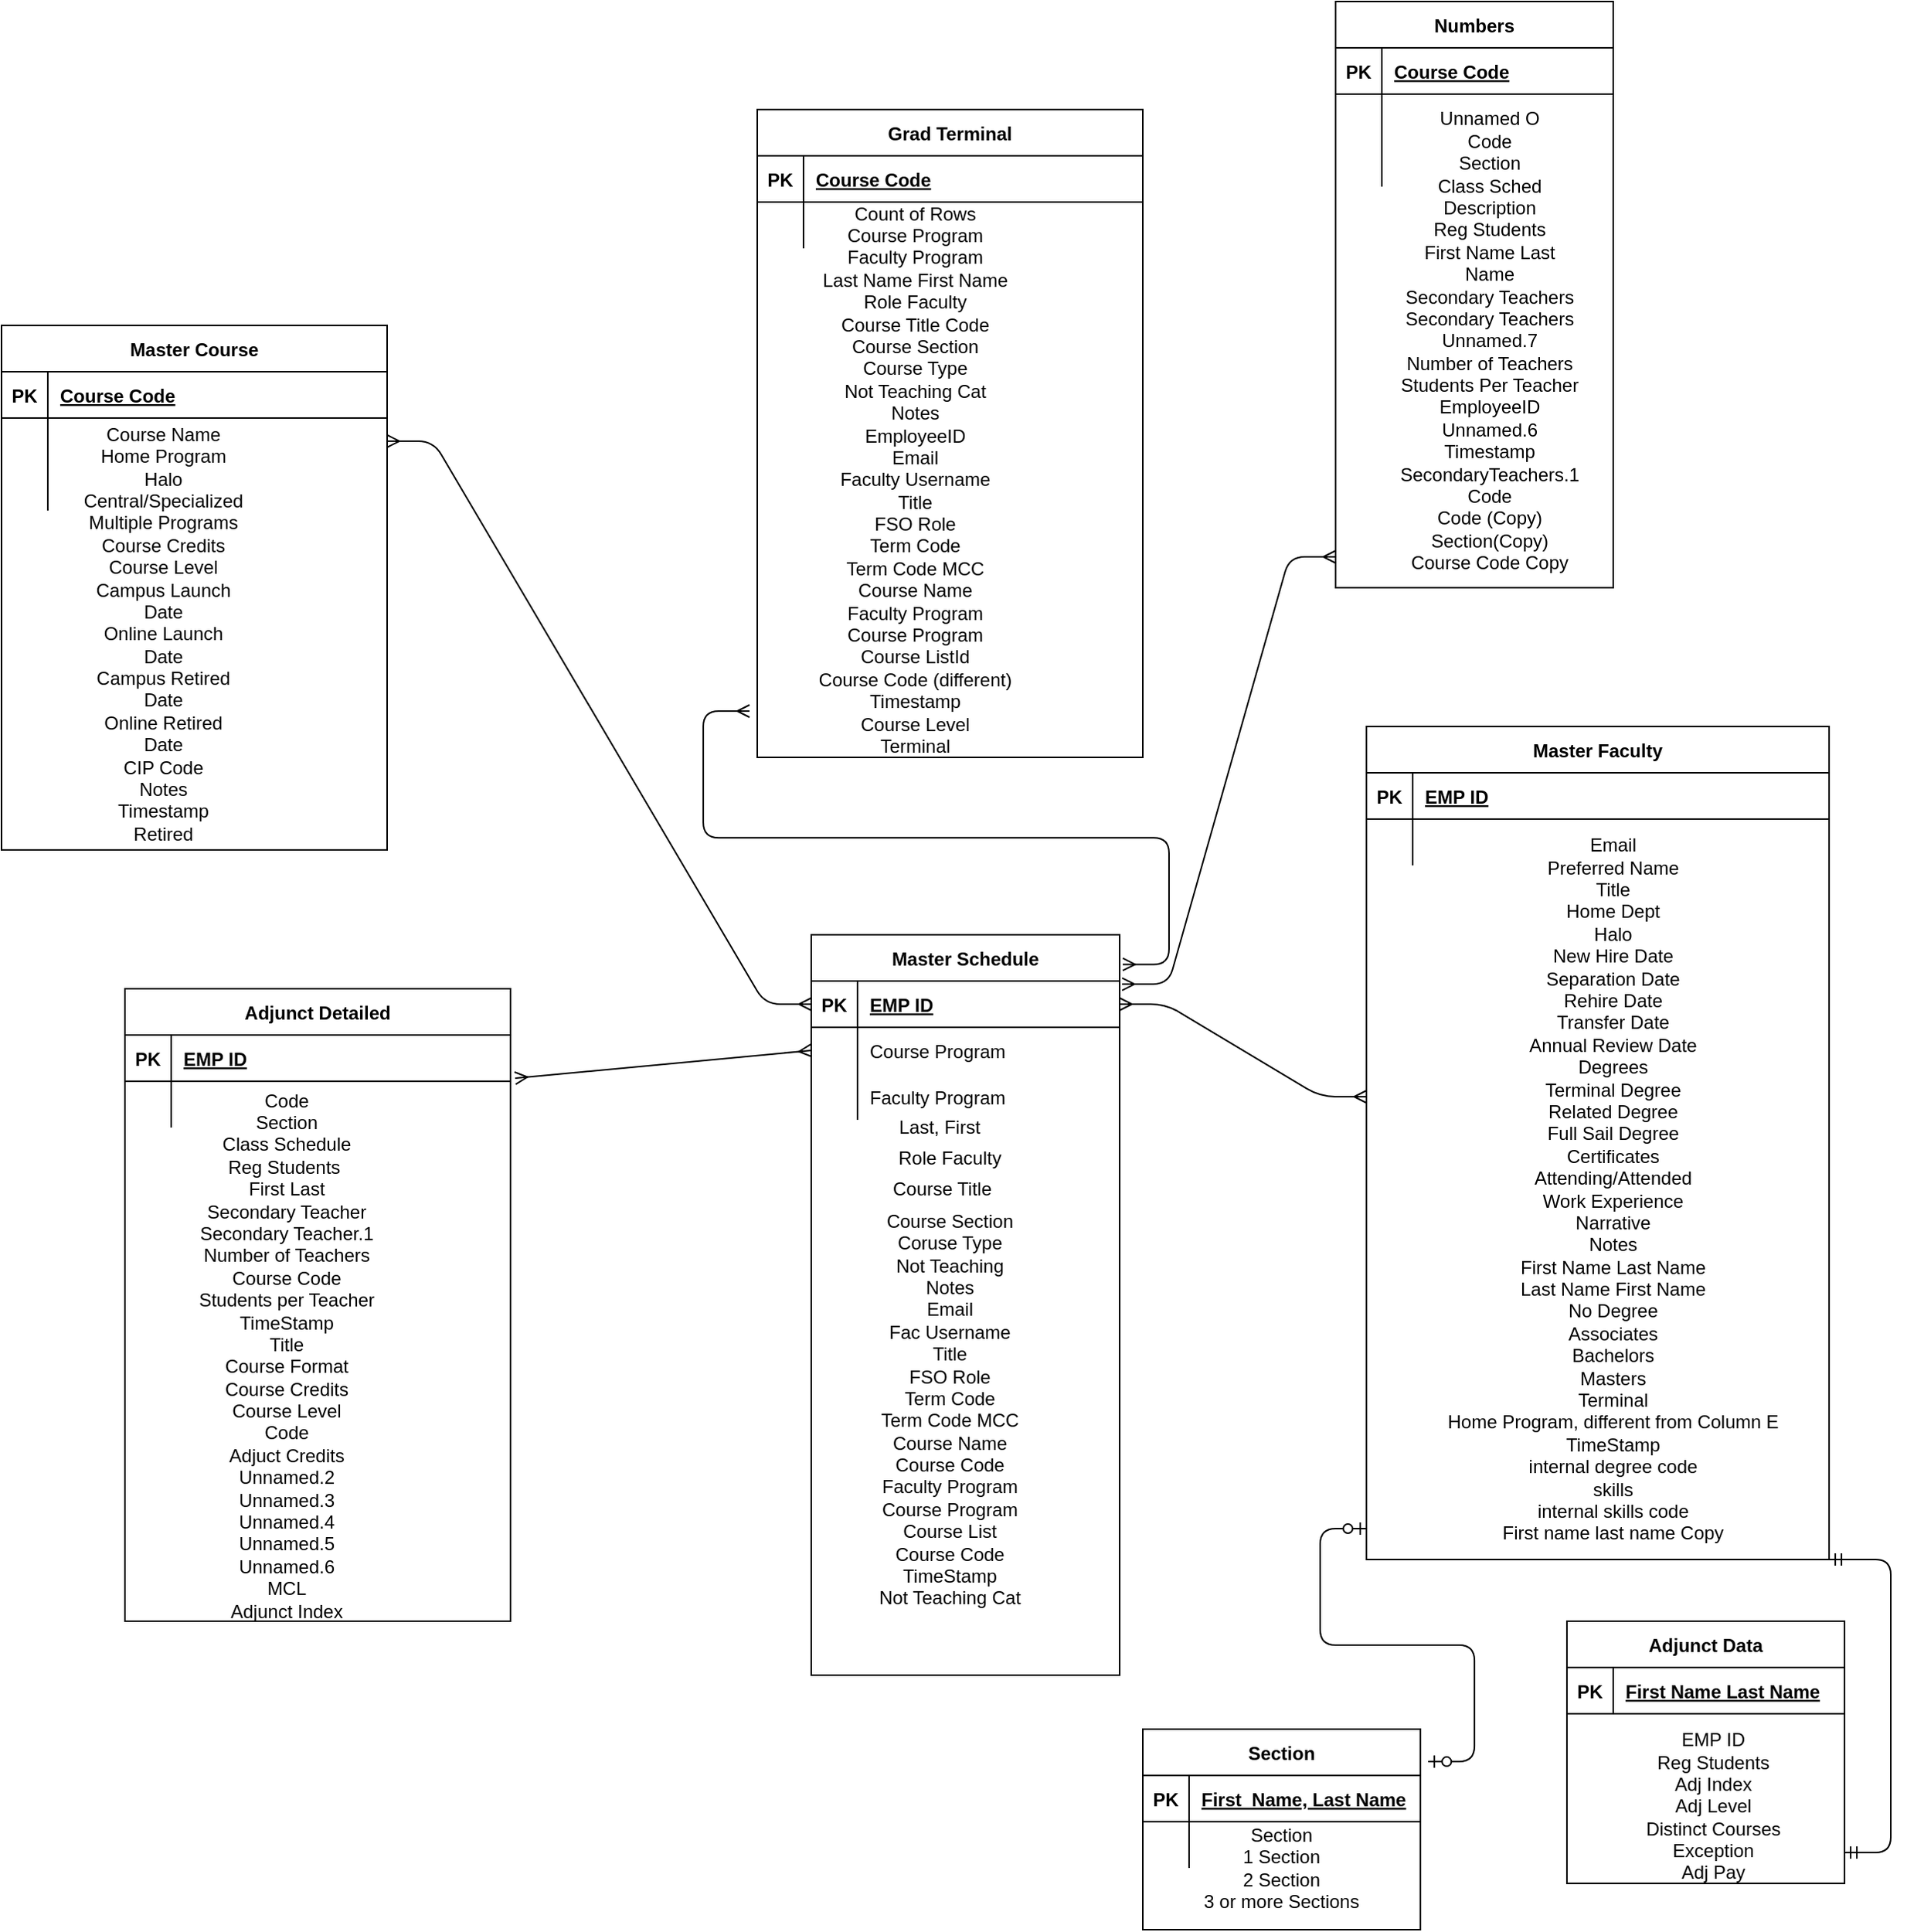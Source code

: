 <mxfile version="15.0.3" type="device"><diagram id="R2lEEEUBdFMjLlhIrx00" name="Page-1"><mxGraphModel dx="2188" dy="1222" grid="1" gridSize="10" guides="1" tooltips="1" connect="1" arrows="1" fold="1" page="1" pageScale="1" pageWidth="1500" pageHeight="2500" math="0" shadow="0" extFonts="Permanent Marker^https://fonts.googleapis.com/css?family=Permanent+Marker"><root><mxCell id="0"/><mxCell id="1" parent="0"/><mxCell id="C-vyLk0tnHw3VtMMgP7b-12" value="" style="edgeStyle=entityRelationEdgeStyle;endArrow=ERmany;startArrow=ERmany;endFill=0;startFill=0;" parent="1" source="C-vyLk0tnHw3VtMMgP7b-3" target="C-vyLk0tnHw3VtMMgP7b-17" edge="1"><mxGeometry width="100" height="100" relative="1" as="geometry"><mxPoint x="400" y="180" as="sourcePoint"/><mxPoint x="460" y="205" as="targetPoint"/></mxGeometry></mxCell><mxCell id="C-vyLk0tnHw3VtMMgP7b-2" value="Master Schedule" style="shape=table;startSize=30;container=1;collapsible=1;childLayout=tableLayout;fixedRows=1;rowLines=0;fontStyle=1;align=center;resizeLast=1;" parent="1" vertex="1"><mxGeometry x="690" y="855" width="200" height="480" as="geometry"/></mxCell><mxCell id="C-vyLk0tnHw3VtMMgP7b-3" value="" style="shape=partialRectangle;collapsible=0;dropTarget=0;pointerEvents=0;fillColor=none;points=[[0,0.5],[1,0.5]];portConstraint=eastwest;top=0;left=0;right=0;bottom=1;" parent="C-vyLk0tnHw3VtMMgP7b-2" vertex="1"><mxGeometry y="30" width="200" height="30" as="geometry"/></mxCell><mxCell id="C-vyLk0tnHw3VtMMgP7b-4" value="PK" style="shape=partialRectangle;overflow=hidden;connectable=0;fillColor=none;top=0;left=0;bottom=0;right=0;fontStyle=1;" parent="C-vyLk0tnHw3VtMMgP7b-3" vertex="1"><mxGeometry width="30" height="30" as="geometry"/></mxCell><mxCell id="C-vyLk0tnHw3VtMMgP7b-5" value="EMP ID" style="shape=partialRectangle;overflow=hidden;connectable=0;fillColor=none;top=0;left=0;bottom=0;right=0;align=left;spacingLeft=6;fontStyle=5;" parent="C-vyLk0tnHw3VtMMgP7b-3" vertex="1"><mxGeometry x="30" width="170" height="30" as="geometry"/></mxCell><mxCell id="C-vyLk0tnHw3VtMMgP7b-6" value="" style="shape=partialRectangle;collapsible=0;dropTarget=0;pointerEvents=0;fillColor=none;points=[[0,0.5],[1,0.5]];portConstraint=eastwest;top=0;left=0;right=0;bottom=0;" parent="C-vyLk0tnHw3VtMMgP7b-2" vertex="1"><mxGeometry y="60" width="200" height="30" as="geometry"/></mxCell><mxCell id="C-vyLk0tnHw3VtMMgP7b-7" value="" style="shape=partialRectangle;overflow=hidden;connectable=0;fillColor=none;top=0;left=0;bottom=0;right=0;" parent="C-vyLk0tnHw3VtMMgP7b-6" vertex="1"><mxGeometry width="30" height="30" as="geometry"/></mxCell><mxCell id="C-vyLk0tnHw3VtMMgP7b-8" value="Course Program" style="shape=partialRectangle;overflow=hidden;connectable=0;fillColor=none;top=0;left=0;bottom=0;right=0;align=left;spacingLeft=6;" parent="C-vyLk0tnHw3VtMMgP7b-6" vertex="1"><mxGeometry x="30" width="170" height="30" as="geometry"/></mxCell><mxCell id="C-vyLk0tnHw3VtMMgP7b-9" value="" style="shape=partialRectangle;collapsible=0;dropTarget=0;pointerEvents=0;fillColor=none;points=[[0,0.5],[1,0.5]];portConstraint=eastwest;top=0;left=0;right=0;bottom=0;" parent="C-vyLk0tnHw3VtMMgP7b-2" vertex="1"><mxGeometry y="90" width="200" height="30" as="geometry"/></mxCell><mxCell id="C-vyLk0tnHw3VtMMgP7b-10" value="" style="shape=partialRectangle;overflow=hidden;connectable=0;fillColor=none;top=0;left=0;bottom=0;right=0;" parent="C-vyLk0tnHw3VtMMgP7b-9" vertex="1"><mxGeometry width="30" height="30" as="geometry"/></mxCell><mxCell id="C-vyLk0tnHw3VtMMgP7b-11" value="Faculty Program" style="shape=partialRectangle;overflow=hidden;connectable=0;fillColor=none;top=0;left=0;bottom=0;right=0;align=left;spacingLeft=6;" parent="C-vyLk0tnHw3VtMMgP7b-9" vertex="1"><mxGeometry x="30" width="170" height="30" as="geometry"/></mxCell><mxCell id="C-vyLk0tnHw3VtMMgP7b-13" value="Master Course" style="shape=table;startSize=30;container=1;collapsible=1;childLayout=tableLayout;fixedRows=1;rowLines=0;fontStyle=1;align=center;resizeLast=1;" parent="1" vertex="1"><mxGeometry x="165" y="460" width="250" height="340" as="geometry"/></mxCell><mxCell id="C-vyLk0tnHw3VtMMgP7b-14" value="" style="shape=partialRectangle;collapsible=0;dropTarget=0;pointerEvents=0;fillColor=none;points=[[0,0.5],[1,0.5]];portConstraint=eastwest;top=0;left=0;right=0;bottom=1;" parent="C-vyLk0tnHw3VtMMgP7b-13" vertex="1"><mxGeometry y="30" width="250" height="30" as="geometry"/></mxCell><mxCell id="C-vyLk0tnHw3VtMMgP7b-15" value="PK" style="shape=partialRectangle;overflow=hidden;connectable=0;fillColor=none;top=0;left=0;bottom=0;right=0;fontStyle=1;" parent="C-vyLk0tnHw3VtMMgP7b-14" vertex="1"><mxGeometry width="30" height="30" as="geometry"/></mxCell><mxCell id="C-vyLk0tnHw3VtMMgP7b-16" value="Course Code" style="shape=partialRectangle;overflow=hidden;connectable=0;fillColor=none;top=0;left=0;bottom=0;right=0;align=left;spacingLeft=6;fontStyle=5;" parent="C-vyLk0tnHw3VtMMgP7b-14" vertex="1"><mxGeometry x="30" width="220" height="30" as="geometry"/></mxCell><mxCell id="C-vyLk0tnHw3VtMMgP7b-17" value="" style="shape=partialRectangle;collapsible=0;dropTarget=0;pointerEvents=0;fillColor=none;points=[[0,0.5],[1,0.5]];portConstraint=eastwest;top=0;left=0;right=0;bottom=0;" parent="C-vyLk0tnHw3VtMMgP7b-13" vertex="1"><mxGeometry y="60" width="250" height="30" as="geometry"/></mxCell><mxCell id="C-vyLk0tnHw3VtMMgP7b-18" value="" style="shape=partialRectangle;overflow=hidden;connectable=0;fillColor=none;top=0;left=0;bottom=0;right=0;" parent="C-vyLk0tnHw3VtMMgP7b-17" vertex="1"><mxGeometry width="30" height="30" as="geometry"/></mxCell><mxCell id="C-vyLk0tnHw3VtMMgP7b-19" value="" style="shape=partialRectangle;overflow=hidden;connectable=0;fillColor=none;top=0;left=0;bottom=0;right=0;align=left;spacingLeft=6;" parent="C-vyLk0tnHw3VtMMgP7b-17" vertex="1"><mxGeometry x="30" width="220" height="30" as="geometry"/></mxCell><mxCell id="C-vyLk0tnHw3VtMMgP7b-20" value="" style="shape=partialRectangle;collapsible=0;dropTarget=0;pointerEvents=0;fillColor=none;points=[[0,0.5],[1,0.5]];portConstraint=eastwest;top=0;left=0;right=0;bottom=0;" parent="C-vyLk0tnHw3VtMMgP7b-13" vertex="1"><mxGeometry y="90" width="250" height="30" as="geometry"/></mxCell><mxCell id="C-vyLk0tnHw3VtMMgP7b-21" value="" style="shape=partialRectangle;overflow=hidden;connectable=0;fillColor=none;top=0;left=0;bottom=0;right=0;" parent="C-vyLk0tnHw3VtMMgP7b-20" vertex="1"><mxGeometry width="30" height="30" as="geometry"/></mxCell><mxCell id="C-vyLk0tnHw3VtMMgP7b-22" value="" style="shape=partialRectangle;overflow=hidden;connectable=0;fillColor=none;top=0;left=0;bottom=0;right=0;align=left;spacingLeft=6;" parent="C-vyLk0tnHw3VtMMgP7b-20" vertex="1"><mxGeometry x="30" width="220" height="30" as="geometry"/></mxCell><mxCell id="C-vyLk0tnHw3VtMMgP7b-23" value="Adjunct Detailed" style="shape=table;startSize=30;container=1;collapsible=1;childLayout=tableLayout;fixedRows=1;rowLines=0;fontStyle=1;align=center;resizeLast=1;" parent="1" vertex="1"><mxGeometry x="245" y="890" width="250" height="410" as="geometry"/></mxCell><mxCell id="C-vyLk0tnHw3VtMMgP7b-24" value="" style="shape=partialRectangle;collapsible=0;dropTarget=0;pointerEvents=0;fillColor=none;points=[[0,0.5],[1,0.5]];portConstraint=eastwest;top=0;left=0;right=0;bottom=1;" parent="C-vyLk0tnHw3VtMMgP7b-23" vertex="1"><mxGeometry y="30" width="250" height="30" as="geometry"/></mxCell><mxCell id="C-vyLk0tnHw3VtMMgP7b-25" value="PK" style="shape=partialRectangle;overflow=hidden;connectable=0;fillColor=none;top=0;left=0;bottom=0;right=0;fontStyle=1;" parent="C-vyLk0tnHw3VtMMgP7b-24" vertex="1"><mxGeometry width="30" height="30" as="geometry"/></mxCell><mxCell id="C-vyLk0tnHw3VtMMgP7b-26" value="EMP ID" style="shape=partialRectangle;overflow=hidden;connectable=0;fillColor=none;top=0;left=0;bottom=0;right=0;align=left;spacingLeft=6;fontStyle=5;" parent="C-vyLk0tnHw3VtMMgP7b-24" vertex="1"><mxGeometry x="30" width="220" height="30" as="geometry"/></mxCell><mxCell id="C-vyLk0tnHw3VtMMgP7b-27" value="" style="shape=partialRectangle;collapsible=0;dropTarget=0;pointerEvents=0;fillColor=none;points=[[0,0.5],[1,0.5]];portConstraint=eastwest;top=0;left=0;right=0;bottom=0;" parent="C-vyLk0tnHw3VtMMgP7b-23" vertex="1"><mxGeometry y="60" width="250" height="30" as="geometry"/></mxCell><mxCell id="C-vyLk0tnHw3VtMMgP7b-28" value="" style="shape=partialRectangle;overflow=hidden;connectable=0;fillColor=none;top=0;left=0;bottom=0;right=0;" parent="C-vyLk0tnHw3VtMMgP7b-27" vertex="1"><mxGeometry width="30" height="30" as="geometry"/></mxCell><mxCell id="C-vyLk0tnHw3VtMMgP7b-29" value="" style="shape=partialRectangle;overflow=hidden;connectable=0;fillColor=none;top=0;left=0;bottom=0;right=0;align=left;spacingLeft=6;" parent="C-vyLk0tnHw3VtMMgP7b-27" vertex="1"><mxGeometry x="30" width="220" height="30" as="geometry"/></mxCell><mxCell id="6g6fHR7IHAR2wRK5Lp2v-2" value="Last, First&amp;nbsp;" style="text;html=1;strokeColor=none;fillColor=none;align=center;verticalAlign=middle;whiteSpace=wrap;rounded=0;" parent="1" vertex="1"><mxGeometry x="730" y="970" width="90" height="20" as="geometry"/></mxCell><mxCell id="6g6fHR7IHAR2wRK5Lp2v-5" value="Role Faculty" style="text;html=1;strokeColor=none;fillColor=none;align=center;verticalAlign=middle;whiteSpace=wrap;rounded=0;" parent="1" vertex="1"><mxGeometry x="730" y="990" width="100" height="20" as="geometry"/></mxCell><mxCell id="6g6fHR7IHAR2wRK5Lp2v-6" value="Course Title" style="text;html=1;strokeColor=none;fillColor=none;align=center;verticalAlign=middle;whiteSpace=wrap;rounded=0;" parent="1" vertex="1"><mxGeometry x="735" y="1010" width="80" height="20" as="geometry"/></mxCell><mxCell id="6g6fHR7IHAR2wRK5Lp2v-7" value="&lt;div&gt;Course Section&lt;/div&gt;&lt;div&gt;Coruse Type&lt;/div&gt;&lt;div&gt;Not Teaching&lt;/div&gt;&lt;div&gt;Notes&lt;/div&gt;&lt;div&gt;Email&lt;/div&gt;&lt;div&gt;Fac Username&lt;/div&gt;&lt;div&gt;Title&lt;/div&gt;&lt;div&gt;FSO Role&lt;/div&gt;&lt;div&gt;Term Code&lt;/div&gt;&lt;div&gt;Term Code MCC&lt;/div&gt;&lt;div&gt;&lt;div&gt;Course Name&lt;/div&gt;&lt;div&gt;Course Code&lt;/div&gt;&lt;div&gt;Faculty Program&lt;/div&gt;&lt;div&gt;Course Program&lt;/div&gt;&lt;div&gt;Course List&lt;/div&gt;&lt;div&gt;Course Code&lt;/div&gt;&lt;div&gt;TimeStamp&lt;/div&gt;&lt;div&gt;Not Teaching Cat&lt;/div&gt;&lt;/div&gt;&lt;div&gt;&lt;br&gt;&lt;/div&gt;" style="text;html=1;strokeColor=none;fillColor=none;align=center;verticalAlign=middle;whiteSpace=wrap;rounded=0;" parent="1" vertex="1"><mxGeometry x="690" y="1160" width="180" height="20" as="geometry"/></mxCell><mxCell id="6g6fHR7IHAR2wRK5Lp2v-8" value="&lt;div&gt;Code&lt;/div&gt;&lt;div&gt;Section&lt;/div&gt;&lt;div&gt;Class Schedule&lt;/div&gt;&lt;div&gt;Reg Students&amp;nbsp;&lt;/div&gt;&lt;div&gt;First Last&lt;/div&gt;&lt;div&gt;Secondary Teacher&lt;/div&gt;&lt;div&gt;Secondary Teacher.1&lt;/div&gt;&lt;div&gt;Number of Teachers&lt;/div&gt;&lt;div&gt;Course Code&lt;/div&gt;&lt;div&gt;Students per Teacher&lt;/div&gt;&lt;div&gt;TimeStamp&lt;/div&gt;&lt;div&gt;Title&lt;/div&gt;&lt;div&gt;Course Format&lt;/div&gt;&lt;div&gt;Course Credits&lt;/div&gt;&lt;div&gt;Course Level&lt;/div&gt;&lt;div&gt;Code&lt;/div&gt;&lt;div&gt;Adjuct Credits&lt;/div&gt;&lt;div&gt;Unnamed.2&lt;/div&gt;&lt;div&gt;Unnamed.3&lt;/div&gt;&lt;div&gt;Unnamed.4&lt;/div&gt;&lt;div&gt;Unnamed.5&lt;/div&gt;&lt;div&gt;Unnamed.6&lt;/div&gt;&lt;div&gt;MCL&lt;/div&gt;&lt;div&gt;Adjunct Index&lt;/div&gt;&lt;div&gt;&lt;br&gt;&lt;/div&gt;" style="text;html=1;strokeColor=none;fillColor=none;align=center;verticalAlign=middle;whiteSpace=wrap;rounded=0;" parent="1" vertex="1"><mxGeometry x="250" y="970" width="200" height="330" as="geometry"/></mxCell><mxCell id="6g6fHR7IHAR2wRK5Lp2v-10" value="" style="endArrow=ERmany;html=1;endFill=0;startArrow=ERmany;startFill=0;entryX=0;entryY=0.5;entryDx=0;entryDy=0;exitX=1.012;exitY=0.933;exitDx=0;exitDy=0;exitPerimeter=0;" parent="1" source="C-vyLk0tnHw3VtMMgP7b-24" target="C-vyLk0tnHw3VtMMgP7b-6" edge="1"><mxGeometry width="50" height="50" relative="1" as="geometry"><mxPoint x="710" y="950" as="sourcePoint"/><mxPoint x="860" y="940" as="targetPoint"/></mxGeometry></mxCell><mxCell id="6g6fHR7IHAR2wRK5Lp2v-11" value="&lt;div&gt;Course Name&lt;/div&gt;&lt;div&gt;Home Program&lt;/div&gt;&lt;div&gt;Halo&lt;/div&gt;&lt;div&gt;Central/Specialized&lt;/div&gt;&lt;div&gt;Multiple Programs&lt;/div&gt;&lt;div&gt;Course Credits&lt;/div&gt;&lt;div&gt;Course Level&lt;/div&gt;&lt;div&gt;Campus Launch Date&lt;/div&gt;&lt;div&gt;Online Launch Date&lt;/div&gt;&lt;div&gt;Campus Retired Date&lt;/div&gt;&lt;div&gt;Online Retired Date&lt;/div&gt;&lt;div&gt;CIP Code&lt;/div&gt;&lt;div&gt;Notes&lt;/div&gt;&lt;div&gt;Timestamp&lt;/div&gt;&lt;div&gt;Retired&lt;/div&gt;" style="text;html=1;strokeColor=none;fillColor=none;align=center;verticalAlign=middle;whiteSpace=wrap;rounded=0;" parent="1" vertex="1"><mxGeometry x="250" y="640" width="40" height="40" as="geometry"/></mxCell><mxCell id="6g6fHR7IHAR2wRK5Lp2v-14" value="Grad Terminal" style="shape=table;startSize=30;container=1;collapsible=1;childLayout=tableLayout;fixedRows=1;rowLines=0;fontStyle=1;align=center;resizeLast=1;" parent="1" vertex="1"><mxGeometry x="655" y="320" width="250" height="420" as="geometry"/></mxCell><mxCell id="6g6fHR7IHAR2wRK5Lp2v-15" value="" style="shape=partialRectangle;collapsible=0;dropTarget=0;pointerEvents=0;fillColor=none;top=0;left=0;bottom=1;right=0;points=[[0,0.5],[1,0.5]];portConstraint=eastwest;" parent="6g6fHR7IHAR2wRK5Lp2v-14" vertex="1"><mxGeometry y="30" width="250" height="30" as="geometry"/></mxCell><mxCell id="6g6fHR7IHAR2wRK5Lp2v-16" value="PK" style="shape=partialRectangle;connectable=0;fillColor=none;top=0;left=0;bottom=0;right=0;fontStyle=1;overflow=hidden;" parent="6g6fHR7IHAR2wRK5Lp2v-15" vertex="1"><mxGeometry width="30" height="30" as="geometry"/></mxCell><mxCell id="6g6fHR7IHAR2wRK5Lp2v-17" value="Course Code" style="shape=partialRectangle;connectable=0;fillColor=none;top=0;left=0;bottom=0;right=0;align=left;spacingLeft=6;fontStyle=5;overflow=hidden;" parent="6g6fHR7IHAR2wRK5Lp2v-15" vertex="1"><mxGeometry x="30" width="220" height="30" as="geometry"/></mxCell><mxCell id="6g6fHR7IHAR2wRK5Lp2v-21" value="" style="shape=partialRectangle;collapsible=0;dropTarget=0;pointerEvents=0;fillColor=none;top=0;left=0;bottom=0;right=0;points=[[0,0.5],[1,0.5]];portConstraint=eastwest;" parent="6g6fHR7IHAR2wRK5Lp2v-14" vertex="1"><mxGeometry y="60" width="250" height="30" as="geometry"/></mxCell><mxCell id="6g6fHR7IHAR2wRK5Lp2v-22" value="" style="shape=partialRectangle;connectable=0;fillColor=none;top=0;left=0;bottom=0;right=0;editable=1;overflow=hidden;" parent="6g6fHR7IHAR2wRK5Lp2v-21" vertex="1"><mxGeometry width="30" height="30" as="geometry"/></mxCell><mxCell id="6g6fHR7IHAR2wRK5Lp2v-23" value="" style="shape=partialRectangle;connectable=0;fillColor=none;top=0;left=0;bottom=0;right=0;align=left;spacingLeft=6;overflow=hidden;" parent="6g6fHR7IHAR2wRK5Lp2v-21" vertex="1"><mxGeometry x="30" width="220" height="30" as="geometry"/></mxCell><mxCell id="6g6fHR7IHAR2wRK5Lp2v-27" value="&lt;div&gt;Count of Rows&lt;/div&gt;&lt;div&gt;Course Program&lt;/div&gt;&lt;div&gt;Faculty Program&lt;/div&gt;&lt;div&gt;Last Name First Name&lt;/div&gt;&lt;div&gt;Role Faculty&lt;/div&gt;&lt;div&gt;Course Title Code&lt;/div&gt;&lt;div&gt;Course Section&lt;/div&gt;&lt;div&gt;Course Type&lt;/div&gt;&lt;div&gt;Not Teaching Cat&lt;/div&gt;&lt;div&gt;Notes&lt;/div&gt;&lt;div&gt;EmployeeID&lt;/div&gt;&lt;div&gt;Email&lt;/div&gt;&lt;div&gt;Faculty Username&lt;/div&gt;&lt;div&gt;Title&lt;/div&gt;&lt;div&gt;FSO Role&lt;/div&gt;&lt;div&gt;Term Code&lt;/div&gt;&lt;div&gt;Term Code MCC&lt;/div&gt;&lt;div&gt;Course Name&lt;/div&gt;&lt;div&gt;Faculty Program&lt;/div&gt;&lt;div&gt;Course Program&lt;/div&gt;&lt;div&gt;Course ListId&lt;/div&gt;&lt;div&gt;Course Code (different)&lt;/div&gt;&lt;div&gt;Timestamp&lt;/div&gt;&lt;div&gt;Course Level&lt;/div&gt;&lt;div&gt;Terminal&lt;/div&gt;" style="text;html=1;strokeColor=none;fillColor=none;align=center;verticalAlign=middle;whiteSpace=wrap;rounded=0;" parent="1" vertex="1"><mxGeometry x="650" y="550" width="215" height="20" as="geometry"/></mxCell><mxCell id="6g6fHR7IHAR2wRK5Lp2v-28" value="" style="edgeStyle=entityRelationEdgeStyle;fontSize=12;html=1;endArrow=ERmany;startArrow=ERmany;exitX=1.01;exitY=0.04;exitDx=0;exitDy=0;exitPerimeter=0;" parent="1" source="C-vyLk0tnHw3VtMMgP7b-2" edge="1"><mxGeometry width="100" height="100" relative="1" as="geometry"><mxPoint x="960" y="870" as="sourcePoint"/><mxPoint x="650" y="710" as="targetPoint"/></mxGeometry></mxCell><mxCell id="6g6fHR7IHAR2wRK5Lp2v-29" value="Numbers" style="shape=table;startSize=30;container=1;collapsible=1;childLayout=tableLayout;fixedRows=1;rowLines=0;fontStyle=1;align=center;resizeLast=1;" parent="1" vertex="1"><mxGeometry x="1030" y="250" width="180" height="380" as="geometry"/></mxCell><mxCell id="6g6fHR7IHAR2wRK5Lp2v-30" value="" style="shape=partialRectangle;collapsible=0;dropTarget=0;pointerEvents=0;fillColor=none;top=0;left=0;bottom=1;right=0;points=[[0,0.5],[1,0.5]];portConstraint=eastwest;" parent="6g6fHR7IHAR2wRK5Lp2v-29" vertex="1"><mxGeometry y="30" width="180" height="30" as="geometry"/></mxCell><mxCell id="6g6fHR7IHAR2wRK5Lp2v-31" value="PK" style="shape=partialRectangle;connectable=0;fillColor=none;top=0;left=0;bottom=0;right=0;fontStyle=1;overflow=hidden;" parent="6g6fHR7IHAR2wRK5Lp2v-30" vertex="1"><mxGeometry width="30" height="30" as="geometry"/></mxCell><mxCell id="6g6fHR7IHAR2wRK5Lp2v-32" value="Course Code" style="shape=partialRectangle;connectable=0;fillColor=none;top=0;left=0;bottom=0;right=0;align=left;spacingLeft=6;fontStyle=5;overflow=hidden;" parent="6g6fHR7IHAR2wRK5Lp2v-30" vertex="1"><mxGeometry x="30" width="150" height="30" as="geometry"/></mxCell><mxCell id="6g6fHR7IHAR2wRK5Lp2v-33" value="" style="shape=partialRectangle;collapsible=0;dropTarget=0;pointerEvents=0;fillColor=none;top=0;left=0;bottom=0;right=0;points=[[0,0.5],[1,0.5]];portConstraint=eastwest;" parent="6g6fHR7IHAR2wRK5Lp2v-29" vertex="1"><mxGeometry y="60" width="180" height="30" as="geometry"/></mxCell><mxCell id="6g6fHR7IHAR2wRK5Lp2v-34" value="" style="shape=partialRectangle;connectable=0;fillColor=none;top=0;left=0;bottom=0;right=0;editable=1;overflow=hidden;" parent="6g6fHR7IHAR2wRK5Lp2v-33" vertex="1"><mxGeometry width="30" height="30" as="geometry"/></mxCell><mxCell id="6g6fHR7IHAR2wRK5Lp2v-35" value="" style="shape=partialRectangle;connectable=0;fillColor=none;top=0;left=0;bottom=0;right=0;align=left;spacingLeft=6;overflow=hidden;" parent="6g6fHR7IHAR2wRK5Lp2v-33" vertex="1"><mxGeometry x="30" width="150" height="30" as="geometry"/></mxCell><mxCell id="6g6fHR7IHAR2wRK5Lp2v-39" value="" style="shape=partialRectangle;collapsible=0;dropTarget=0;pointerEvents=0;fillColor=none;top=0;left=0;bottom=0;right=0;points=[[0,0.5],[1,0.5]];portConstraint=eastwest;" parent="6g6fHR7IHAR2wRK5Lp2v-29" vertex="1"><mxGeometry y="90" width="180" height="30" as="geometry"/></mxCell><mxCell id="6g6fHR7IHAR2wRK5Lp2v-40" value="" style="shape=partialRectangle;connectable=0;fillColor=none;top=0;left=0;bottom=0;right=0;editable=1;overflow=hidden;" parent="6g6fHR7IHAR2wRK5Lp2v-39" vertex="1"><mxGeometry width="30" height="30" as="geometry"/></mxCell><mxCell id="6g6fHR7IHAR2wRK5Lp2v-41" value="" style="shape=partialRectangle;connectable=0;fillColor=none;top=0;left=0;bottom=0;right=0;align=left;spacingLeft=6;overflow=hidden;" parent="6g6fHR7IHAR2wRK5Lp2v-39" vertex="1"><mxGeometry x="30" width="150" height="30" as="geometry"/></mxCell><mxCell id="6g6fHR7IHAR2wRK5Lp2v-42" value="&lt;div&gt;Unnamed O&lt;/div&gt;&lt;div&gt;Code&lt;/div&gt;&lt;div&gt;Section&lt;/div&gt;&lt;div&gt;Class Sched Description&lt;/div&gt;&lt;div&gt;Reg Students&lt;/div&gt;&lt;div&gt;First Name Last Name&lt;/div&gt;&lt;div&gt;Secondary Teachers&lt;/div&gt;&lt;div&gt;Secondary Teachers&lt;/div&gt;&lt;div&gt;Unnamed.7&lt;/div&gt;&lt;div&gt;Number of Teachers&lt;/div&gt;&lt;div&gt;Students Per Teacher&lt;/div&gt;&lt;div&gt;EmployeeID&lt;/div&gt;&lt;div&gt;Unnamed.6&lt;/div&gt;&lt;div&gt;Timestamp&lt;/div&gt;&lt;div&gt;SecondaryTeachers.1&lt;/div&gt;&lt;div&gt;Code&lt;/div&gt;&lt;div&gt;Code (Copy)&lt;/div&gt;&lt;div&gt;Section(Copy)&lt;/div&gt;&lt;div&gt;Course Code Copy&lt;/div&gt;" style="text;html=1;strokeColor=none;fillColor=none;align=center;verticalAlign=middle;whiteSpace=wrap;rounded=0;" parent="1" vertex="1"><mxGeometry x="1110" y="460" width="40" height="20" as="geometry"/></mxCell><mxCell id="6g6fHR7IHAR2wRK5Lp2v-44" value="" style="edgeStyle=entityRelationEdgeStyle;fontSize=12;html=1;endArrow=ERmany;startArrow=ERmany;exitX=1.008;exitY=0.067;exitDx=0;exitDy=0;exitPerimeter=0;" parent="1" source="C-vyLk0tnHw3VtMMgP7b-3" edge="1"><mxGeometry width="100" height="100" relative="1" as="geometry"><mxPoint x="1120" y="730" as="sourcePoint"/><mxPoint x="1030" y="610" as="targetPoint"/></mxGeometry></mxCell><mxCell id="6g6fHR7IHAR2wRK5Lp2v-45" value="Master Faculty" style="shape=table;startSize=30;container=1;collapsible=1;childLayout=tableLayout;fixedRows=1;rowLines=0;fontStyle=1;align=center;resizeLast=1;" parent="1" vertex="1"><mxGeometry x="1050" y="720" width="300" height="540" as="geometry"/></mxCell><mxCell id="6g6fHR7IHAR2wRK5Lp2v-46" value="" style="shape=partialRectangle;collapsible=0;dropTarget=0;pointerEvents=0;fillColor=none;top=0;left=0;bottom=1;right=0;points=[[0,0.5],[1,0.5]];portConstraint=eastwest;" parent="6g6fHR7IHAR2wRK5Lp2v-45" vertex="1"><mxGeometry y="30" width="300" height="30" as="geometry"/></mxCell><mxCell id="6g6fHR7IHAR2wRK5Lp2v-47" value="PK" style="shape=partialRectangle;connectable=0;fillColor=none;top=0;left=0;bottom=0;right=0;fontStyle=1;overflow=hidden;" parent="6g6fHR7IHAR2wRK5Lp2v-46" vertex="1"><mxGeometry width="30" height="30" as="geometry"/></mxCell><mxCell id="6g6fHR7IHAR2wRK5Lp2v-48" value="EMP ID" style="shape=partialRectangle;connectable=0;fillColor=none;top=0;left=0;bottom=0;right=0;align=left;spacingLeft=6;fontStyle=5;overflow=hidden;" parent="6g6fHR7IHAR2wRK5Lp2v-46" vertex="1"><mxGeometry x="30" width="270" height="30" as="geometry"/></mxCell><mxCell id="6g6fHR7IHAR2wRK5Lp2v-49" value="" style="shape=partialRectangle;collapsible=0;dropTarget=0;pointerEvents=0;fillColor=none;top=0;left=0;bottom=0;right=0;points=[[0,0.5],[1,0.5]];portConstraint=eastwest;" parent="6g6fHR7IHAR2wRK5Lp2v-45" vertex="1"><mxGeometry y="60" width="300" height="30" as="geometry"/></mxCell><mxCell id="6g6fHR7IHAR2wRK5Lp2v-50" value="" style="shape=partialRectangle;connectable=0;fillColor=none;top=0;left=0;bottom=0;right=0;editable=1;overflow=hidden;" parent="6g6fHR7IHAR2wRK5Lp2v-49" vertex="1"><mxGeometry width="30" height="30" as="geometry"/></mxCell><mxCell id="6g6fHR7IHAR2wRK5Lp2v-51" value="" style="shape=partialRectangle;connectable=0;fillColor=none;top=0;left=0;bottom=0;right=0;align=left;spacingLeft=6;overflow=hidden;" parent="6g6fHR7IHAR2wRK5Lp2v-49" vertex="1"><mxGeometry x="30" width="270" height="30" as="geometry"/></mxCell><mxCell id="6g6fHR7IHAR2wRK5Lp2v-59" value="&lt;div&gt;Email&lt;/div&gt;&lt;div&gt;Preferred Name&lt;/div&gt;&lt;div&gt;Title&lt;/div&gt;&lt;div&gt;Home Dept&lt;/div&gt;&lt;div&gt;Halo&lt;/div&gt;&lt;div&gt;New Hire Date&lt;/div&gt;&lt;div&gt;Separation Date&lt;/div&gt;&lt;div&gt;Rehire Date&lt;/div&gt;&lt;div&gt;Transfer Date&lt;/div&gt;&lt;div&gt;Annual Review Date&lt;/div&gt;&lt;div&gt;Degrees&lt;/div&gt;&lt;div&gt;Terminal Degree&lt;/div&gt;&lt;div&gt;Related Degree&lt;/div&gt;&lt;div&gt;Full Sail Degree&lt;/div&gt;&lt;div&gt;Certificates&lt;/div&gt;&lt;div&gt;Attending/Attended&lt;/div&gt;&lt;div&gt;Work Experience&lt;/div&gt;&lt;div&gt;Narrative&lt;/div&gt;&lt;div&gt;Notes&lt;/div&gt;&lt;div&gt;First Name Last Name&lt;/div&gt;&lt;div&gt;Last Name First Name&lt;/div&gt;&lt;div&gt;No Degree&lt;/div&gt;&lt;div&gt;Associates&lt;/div&gt;&lt;div&gt;Bachelors&lt;/div&gt;&lt;div&gt;Masters&lt;/div&gt;&lt;div&gt;Terminal&lt;/div&gt;&lt;div&gt;Home Program, different from Column E&lt;/div&gt;&lt;div&gt;TimeStamp&lt;/div&gt;&lt;div&gt;internal degree code&lt;/div&gt;&lt;div&gt;skills&lt;/div&gt;&lt;div&gt;internal skills code&lt;/div&gt;&lt;div&gt;First name last name Copy&lt;/div&gt;" style="text;html=1;strokeColor=none;fillColor=none;align=center;verticalAlign=middle;whiteSpace=wrap;rounded=0;" parent="1" vertex="1"><mxGeometry x="1060" y="1010" width="300" height="20" as="geometry"/></mxCell><mxCell id="6g6fHR7IHAR2wRK5Lp2v-60" value="" style="edgeStyle=entityRelationEdgeStyle;fontSize=12;html=1;endArrow=ERmany;startArrow=ERmany;exitX=1;exitY=0.5;exitDx=0;exitDy=0;" parent="1" source="C-vyLk0tnHw3VtMMgP7b-3" edge="1"><mxGeometry width="100" height="100" relative="1" as="geometry"><mxPoint x="950" y="1060" as="sourcePoint"/><mxPoint x="1050" y="960" as="targetPoint"/></mxGeometry></mxCell><mxCell id="6g6fHR7IHAR2wRK5Lp2v-61" value="Section" style="shape=table;startSize=30;container=1;collapsible=1;childLayout=tableLayout;fixedRows=1;rowLines=0;fontStyle=1;align=center;resizeLast=1;" parent="1" vertex="1"><mxGeometry x="905" y="1370" width="180" height="130" as="geometry"/></mxCell><mxCell id="6g6fHR7IHAR2wRK5Lp2v-62" value="" style="shape=partialRectangle;collapsible=0;dropTarget=0;pointerEvents=0;fillColor=none;top=0;left=0;bottom=1;right=0;points=[[0,0.5],[1,0.5]];portConstraint=eastwest;" parent="6g6fHR7IHAR2wRK5Lp2v-61" vertex="1"><mxGeometry y="30" width="180" height="30" as="geometry"/></mxCell><mxCell id="6g6fHR7IHAR2wRK5Lp2v-63" value="PK" style="shape=partialRectangle;connectable=0;fillColor=none;top=0;left=0;bottom=0;right=0;fontStyle=1;overflow=hidden;" parent="6g6fHR7IHAR2wRK5Lp2v-62" vertex="1"><mxGeometry width="30" height="30" as="geometry"/></mxCell><mxCell id="6g6fHR7IHAR2wRK5Lp2v-64" value="First  Name, Last Name" style="shape=partialRectangle;connectable=0;fillColor=none;top=0;left=0;bottom=0;right=0;align=left;spacingLeft=6;fontStyle=5;overflow=hidden;" parent="6g6fHR7IHAR2wRK5Lp2v-62" vertex="1"><mxGeometry x="30" width="150" height="30" as="geometry"/></mxCell><mxCell id="6g6fHR7IHAR2wRK5Lp2v-65" value="" style="shape=partialRectangle;collapsible=0;dropTarget=0;pointerEvents=0;fillColor=none;top=0;left=0;bottom=0;right=0;points=[[0,0.5],[1,0.5]];portConstraint=eastwest;" parent="6g6fHR7IHAR2wRK5Lp2v-61" vertex="1"><mxGeometry y="60" width="180" height="30" as="geometry"/></mxCell><mxCell id="6g6fHR7IHAR2wRK5Lp2v-66" value="" style="shape=partialRectangle;connectable=0;fillColor=none;top=0;left=0;bottom=0;right=0;editable=1;overflow=hidden;" parent="6g6fHR7IHAR2wRK5Lp2v-65" vertex="1"><mxGeometry width="30" height="30" as="geometry"/></mxCell><mxCell id="6g6fHR7IHAR2wRK5Lp2v-67" value="" style="shape=partialRectangle;connectable=0;fillColor=none;top=0;left=0;bottom=0;right=0;align=left;spacingLeft=6;overflow=hidden;" parent="6g6fHR7IHAR2wRK5Lp2v-65" vertex="1"><mxGeometry x="30" width="150" height="30" as="geometry"/></mxCell><mxCell id="6g6fHR7IHAR2wRK5Lp2v-75" value="&lt;div&gt;Section&lt;/div&gt;&lt;div&gt;1 Section&lt;/div&gt;&lt;div&gt;2 Section&lt;/div&gt;&lt;div&gt;3 or more Sections&lt;/div&gt;" style="text;html=1;strokeColor=none;fillColor=none;align=center;verticalAlign=middle;whiteSpace=wrap;rounded=0;" parent="1" vertex="1"><mxGeometry x="910" y="1450" width="170" height="20" as="geometry"/></mxCell><mxCell id="6g6fHR7IHAR2wRK5Lp2v-78" value="Adjunct Data" style="shape=table;startSize=30;container=1;collapsible=1;childLayout=tableLayout;fixedRows=1;rowLines=0;fontStyle=1;align=center;resizeLast=1;" parent="1" vertex="1"><mxGeometry x="1180" y="1300" width="180" height="170" as="geometry"/></mxCell><mxCell id="6g6fHR7IHAR2wRK5Lp2v-79" value="" style="shape=partialRectangle;collapsible=0;dropTarget=0;pointerEvents=0;fillColor=none;top=0;left=0;bottom=1;right=0;points=[[0,0.5],[1,0.5]];portConstraint=eastwest;" parent="6g6fHR7IHAR2wRK5Lp2v-78" vertex="1"><mxGeometry y="30" width="180" height="30" as="geometry"/></mxCell><mxCell id="6g6fHR7IHAR2wRK5Lp2v-80" value="PK" style="shape=partialRectangle;connectable=0;fillColor=none;top=0;left=0;bottom=0;right=0;fontStyle=1;overflow=hidden;" parent="6g6fHR7IHAR2wRK5Lp2v-79" vertex="1"><mxGeometry width="30" height="30" as="geometry"/></mxCell><mxCell id="6g6fHR7IHAR2wRK5Lp2v-81" value="First Name Last Name" style="shape=partialRectangle;connectable=0;fillColor=none;top=0;left=0;bottom=0;right=0;align=left;spacingLeft=6;fontStyle=5;overflow=hidden;" parent="6g6fHR7IHAR2wRK5Lp2v-79" vertex="1"><mxGeometry x="30" width="150" height="30" as="geometry"/></mxCell><mxCell id="6g6fHR7IHAR2wRK5Lp2v-91" value="" style="edgeStyle=entityRelationEdgeStyle;fontSize=12;html=1;endArrow=ERzeroToOne;endFill=1;startArrow=ERzeroToOne;startFill=1;exitX=1.028;exitY=0.162;exitDx=0;exitDy=0;exitPerimeter=0;" parent="1" source="6g6fHR7IHAR2wRK5Lp2v-61" edge="1"><mxGeometry width="100" height="100" relative="1" as="geometry"><mxPoint x="1000" y="1460" as="sourcePoint"/><mxPoint x="1050" y="1240" as="targetPoint"/></mxGeometry></mxCell><mxCell id="6g6fHR7IHAR2wRK5Lp2v-92" value="&lt;div&gt;EMP ID&lt;/div&gt;&lt;div&gt;Reg Students&lt;/div&gt;&lt;div&gt;Adj Index&lt;/div&gt;&lt;div&gt;Adj Level&lt;/div&gt;&lt;div&gt;Distinct Courses&lt;/div&gt;&lt;div&gt;Exception&lt;/div&gt;&lt;div&gt;Adj Pay&lt;/div&gt;" style="text;html=1;strokeColor=none;fillColor=none;align=center;verticalAlign=middle;whiteSpace=wrap;rounded=0;" parent="1" vertex="1"><mxGeometry x="1180" y="1410" width="190" height="20" as="geometry"/></mxCell><mxCell id="6g6fHR7IHAR2wRK5Lp2v-93" value="" style="edgeStyle=entityRelationEdgeStyle;fontSize=12;html=1;endArrow=ERmandOne;startArrow=ERmandOne;entryX=1;entryY=1;entryDx=0;entryDy=0;" parent="1" target="6g6fHR7IHAR2wRK5Lp2v-45" edge="1"><mxGeometry width="100" height="100" relative="1" as="geometry"><mxPoint x="1360" y="1450" as="sourcePoint"/><mxPoint x="1480" y="1350" as="targetPoint"/></mxGeometry></mxCell></root></mxGraphModel></diagram></mxfile>